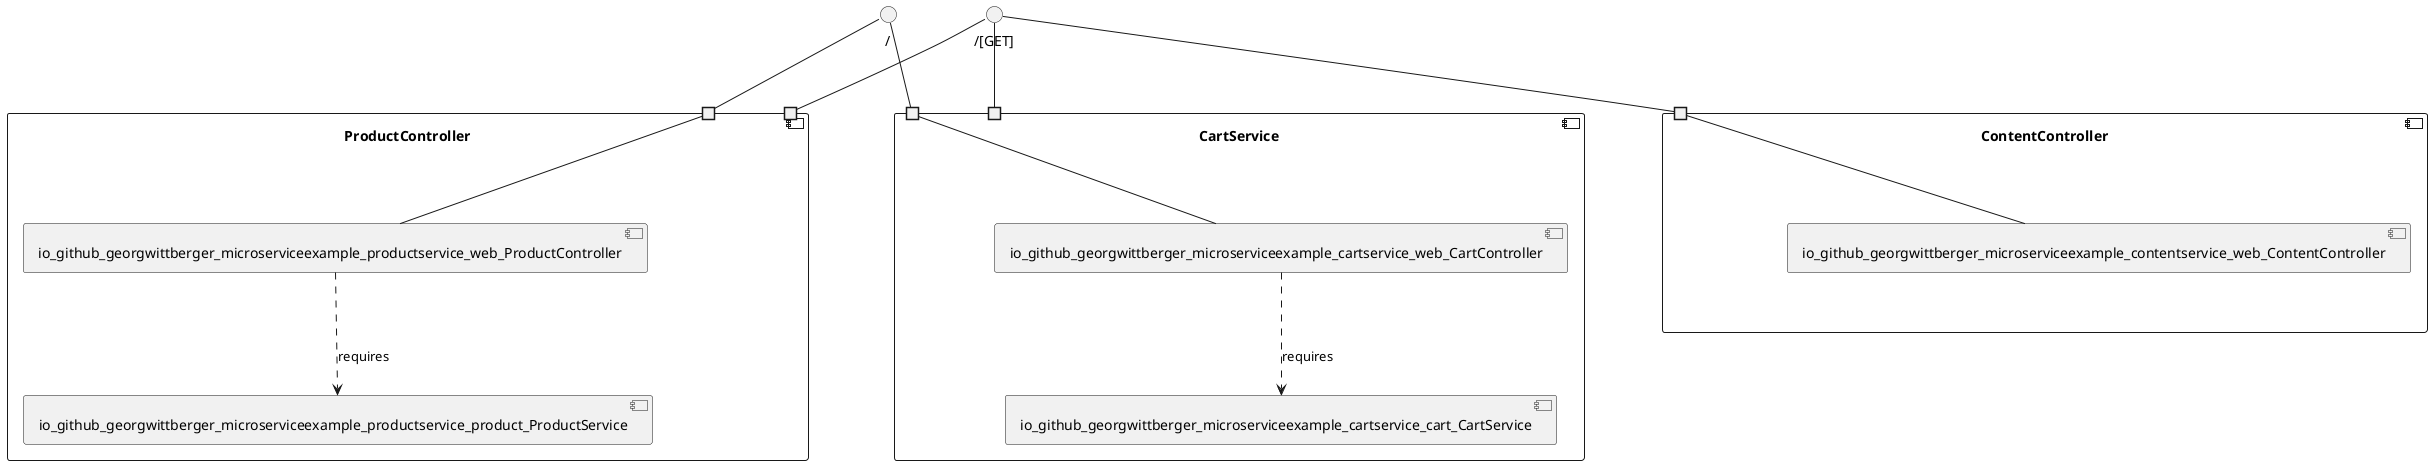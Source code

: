 @startuml
skinparam fixCircleLabelOverlapping true
component "CartService\n\n\n\n\n\n" {
[io_github_georgwittberger_microserviceexample_cartservice_cart_CartService]
[io_github_georgwittberger_microserviceexample_cartservice_web_CartController]
portin " " as CartService.requires.__GET_
portin " " as CartService.requires._
[io_github_georgwittberger_microserviceexample_cartservice_web_CartController]..>[io_github_georgwittberger_microserviceexample_cartservice_cart_CartService] : requires
"CartService.requires._"--[io_github_georgwittberger_microserviceexample_cartservice_web_CartController]
}
interface "/" as interface._
interface._--"CartService.requires._"
interface "/[GET]" as interface.__GET_
interface.__GET_--"CartService.requires.__GET_"
component "ContentController\n\n\n\n\n\n" {
[io_github_georgwittberger_microserviceexample_contentservice_web_ContentController]
portin " " as ContentController.requires.__GET_
"ContentController.requires.__GET_"--[io_github_georgwittberger_microserviceexample_contentservice_web_ContentController]
}
interface "/[GET]" as interface.__GET_
interface.__GET_--"ContentController.requires.__GET_"
component "ProductController\n\n\n\n\n\n" {
[io_github_georgwittberger_microserviceexample_productservice_product_ProductService]
[io_github_georgwittberger_microserviceexample_productservice_web_ProductController]
portin " " as ProductController.requires._
portin " " as ProductController.requires.__GET_
[io_github_georgwittberger_microserviceexample_productservice_web_ProductController]..>[io_github_georgwittberger_microserviceexample_productservice_product_ProductService] : requires
"ProductController.requires._"--[io_github_georgwittberger_microserviceexample_productservice_web_ProductController]
}
interface "/" as interface._
interface._--"ProductController.requires._"
interface "/[GET]" as interface.__GET_
interface.__GET_--"ProductController.requires.__GET_"

@enduml
